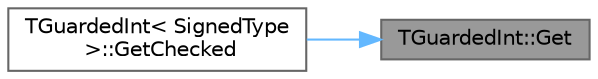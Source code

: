 digraph "TGuardedInt::Get"
{
 // INTERACTIVE_SVG=YES
 // LATEX_PDF_SIZE
  bgcolor="transparent";
  edge [fontname=Helvetica,fontsize=10,labelfontname=Helvetica,labelfontsize=10];
  node [fontname=Helvetica,fontsize=10,shape=box,height=0.2,width=0.4];
  rankdir="RL";
  Node1 [id="Node000001",label="TGuardedInt::Get",height=0.2,width=0.4,color="gray40", fillcolor="grey60", style="filled", fontcolor="black",tooltip=" "];
  Node1 -> Node2 [id="edge1_Node000001_Node000002",dir="back",color="steelblue1",style="solid",tooltip=" "];
  Node2 [id="Node000002",label="TGuardedInt\< SignedType\l \>::GetChecked",height=0.2,width=0.4,color="grey40", fillcolor="white", style="filled",URL="$d4/dcb/classTGuardedInt.html#ae9573ae03b3dfb4672b1608535f64400",tooltip=" "];
}
